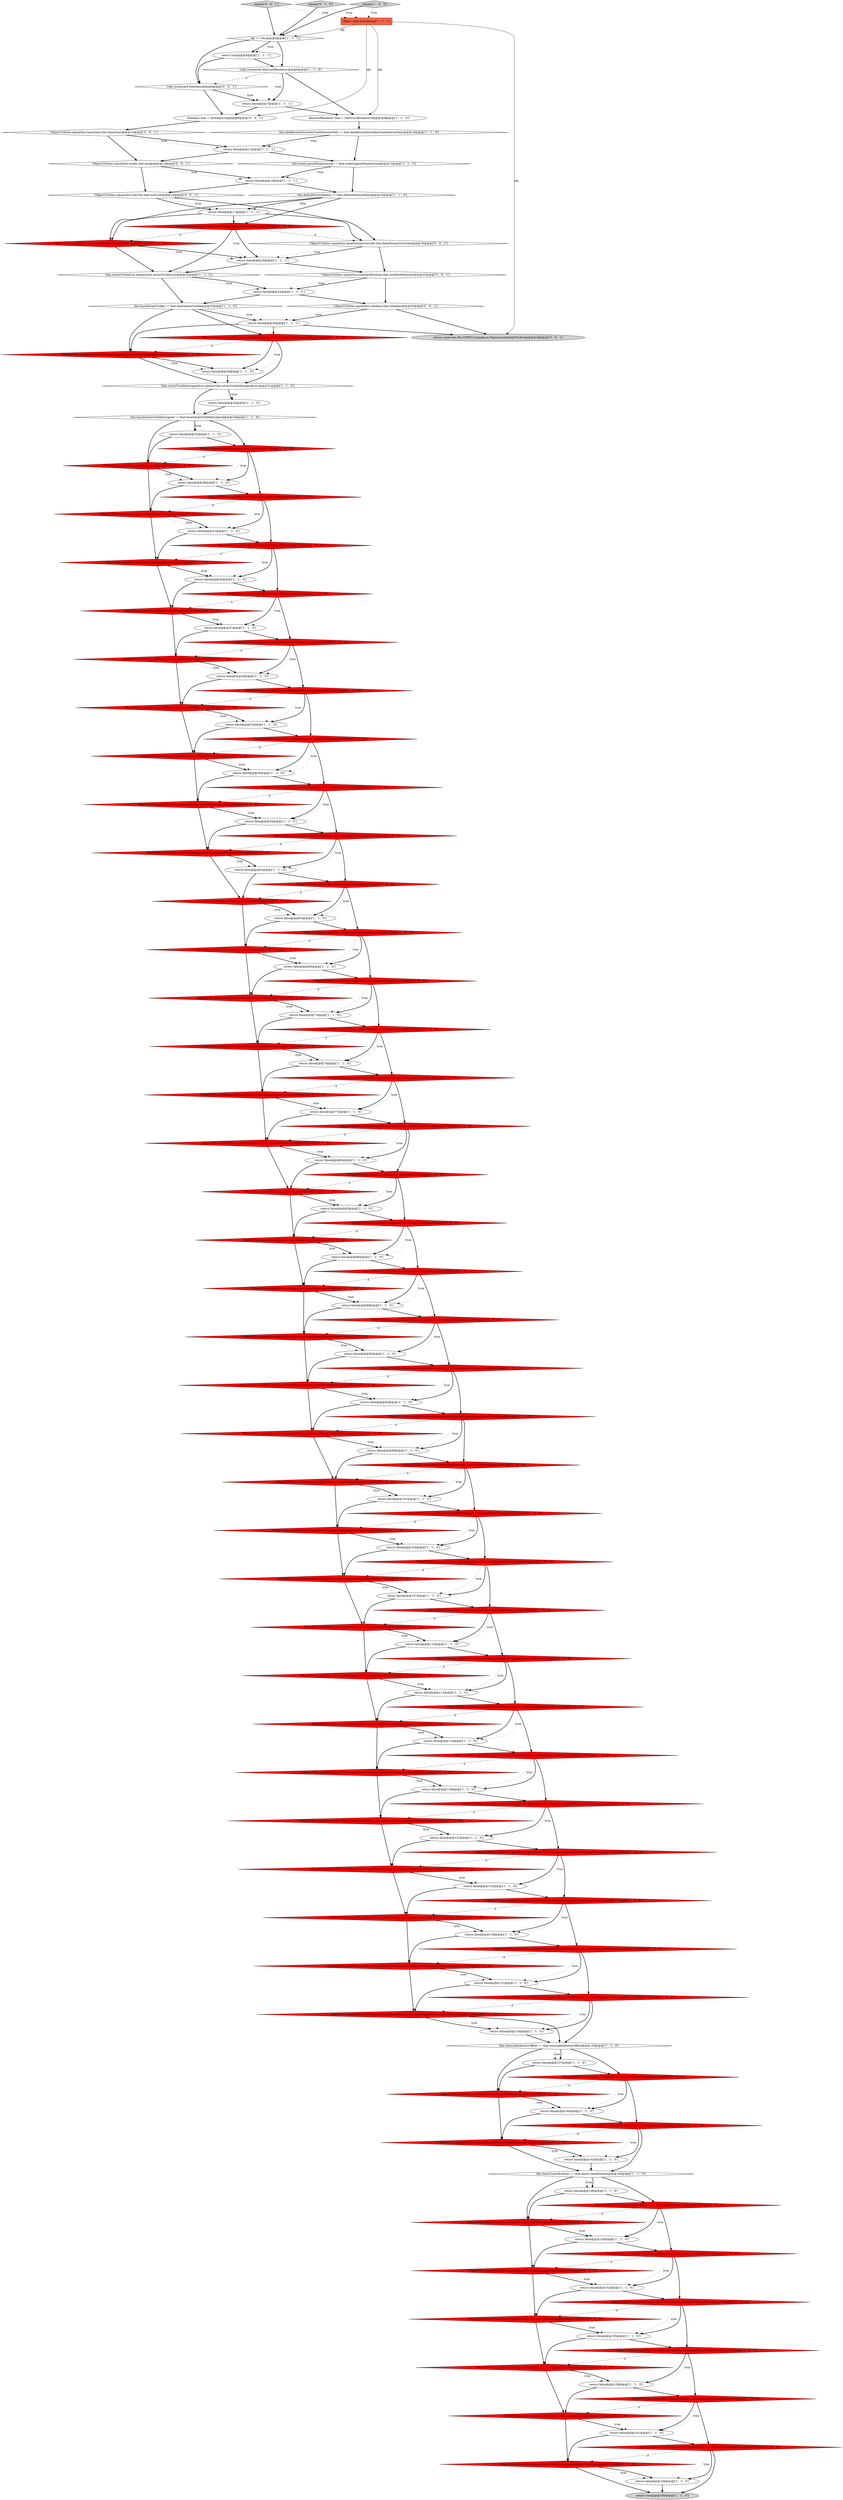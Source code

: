digraph {
102 [style = filled, label = "this.baseSeriesVisibleInLegend != that.baseSeriesVisibleInLegend@@@34@@@['1', '1', '0']", fillcolor = white, shape = diamond image = "AAA0AAABBB1BBB"];
114 [style = filled, label = "!ObjectUtils.equal(this.negativeItemLabelPositionMap,that.negativeItemLabelPositionMap)@@@130@@@['0', '1', '0']", fillcolor = red, shape = diamond image = "AAA1AAABBB2BBB"];
132 [style = filled, label = "!ObjectUtils.equal(this.strokeList,that.strokeList)@@@67@@@['0', '1', '0']", fillcolor = red, shape = diamond image = "AAA1AAABBB2BBB"];
35 [style = filled, label = "return false@@@134@@@['1', '1', '0']", fillcolor = white, shape = ellipse image = "AAA0AAABBB1BBB"];
105 [style = filled, label = "return false@@@20@@@['1', '1', '1']", fillcolor = white, shape = ellipse image = "AAA0AAABBB1BBB"];
61 [style = filled, label = "!ObjectUtilities.equal(this.stroke,that.stroke)@@@64@@@['1', '0', '0']", fillcolor = red, shape = diamond image = "AAA1AAABBB1BBB"];
24 [style = filled, label = "return false@@@38@@@['1', '1', '0']", fillcolor = white, shape = ellipse image = "AAA0AAABBB1BBB"];
141 [style = filled, label = "!PaintUtils.equal(this.baseItemLabelPaint,that.baseItemLabelPaint)@@@115@@@['0', '1', '0']", fillcolor = red, shape = diamond image = "AAA1AAABBB2BBB"];
39 [style = filled, label = "AbstractRenderer that = (AbstractRenderer)obj@@@9@@@['1', '1', '0']", fillcolor = white, shape = ellipse image = "AAA0AAABBB1BBB"];
158 [style = filled, label = "equals['0', '0', '1']", fillcolor = lightgray, shape = diamond image = "AAA0AAABBB3BBB"];
117 [style = filled, label = "!ObjectUtils.equal(this.baseItemLabelFont,that.baseItemLabelFont)@@@106@@@['0', '1', '0']", fillcolor = red, shape = diamond image = "AAA1AAABBB2BBB"];
85 [style = filled, label = "return false@@@68@@@['1', '1', '0']", fillcolor = white, shape = ellipse image = "AAA0AAABBB1BBB"];
60 [style = filled, label = "!ObjectUtilities.equal(this.itemLabelFontMap,that.itemLabelFontMap)@@@103@@@['1', '0', '0']", fillcolor = red, shape = diamond image = "AAA1AAABBB1BBB"];
144 [style = filled, label = "!ObjectUtils.equal(this.outlinePaintList,that.outlinePaintList)@@@58@@@['0', '1', '0']", fillcolor = red, shape = diamond image = "AAA1AAABBB2BBB"];
31 [style = filled, label = "!ObjectUtilities.equal(this.legendTextFontMap,that.legendTextFontMap)@@@154@@@['1', '0', '0']", fillcolor = red, shape = diamond image = "AAA1AAABBB1BBB"];
4 [style = filled, label = "return false@@@158@@@['1', '1', '0']", fillcolor = white, shape = ellipse image = "AAA0AAABBB1BBB"];
57 [style = filled, label = "return false@@@59@@@['1', '1', '0']", fillcolor = white, shape = ellipse image = "AAA0AAABBB1BBB"];
116 [style = filled, label = "!ObjectUtils.equal(this.shapeList,that.shapeList)@@@85@@@['0', '1', '0']", fillcolor = red, shape = diamond image = "AAA1AAABBB2BBB"];
37 [style = filled, label = "!ObjectUtilities.equal(this.negativeItemLabelPositionMap,that.negativeItemLabelPositionMap)@@@130@@@['1', '0', '0']", fillcolor = red, shape = diamond image = "AAA1AAABBB1BBB"];
130 [style = filled, label = "!ShapeUtils.equal(this.baseLegendShape,that.baseLegendShape)@@@151@@@['0', '1', '0']", fillcolor = red, shape = diamond image = "AAA1AAABBB2BBB"];
10 [style = filled, label = "!ObjectUtilities.equal(this.itemLabelsVisible,that.itemLabelsVisible)@@@91@@@['1', '0', '0']", fillcolor = red, shape = diamond image = "AAA1AAABBB1BBB"];
164 [style = filled, label = "!ObjectUtilities.equal(this.tickUnit,that.tickUnit)@@@16@@@['0', '0', '1']", fillcolor = white, shape = diamond image = "AAA0AAABBB3BBB"];
3 [style = filled, label = "Object obj@@@2@@@['1', '1', '1']", fillcolor = tomato, shape = box image = "AAA0AAABBB1BBB"];
83 [style = filled, label = "return false@@@128@@@['1', '1', '0']", fillcolor = white, shape = ellipse image = "AAA0AAABBB1BBB"];
104 [style = filled, label = "this.defaultEntityRadius != that.defaultEntityRadius@@@16@@@['1', '1', '0']", fillcolor = white, shape = diamond image = "AAA0AAABBB1BBB"];
159 [style = filled, label = "!ObjectUtilities.equal(this.timeZone,that.timeZone)@@@10@@@['0', '0', '1']", fillcolor = white, shape = diamond image = "AAA0AAABBB3BBB"];
53 [style = filled, label = "return false@@@155@@@['1', '1', '0']", fillcolor = white, shape = ellipse image = "AAA0AAABBB1BBB"];
165 [style = filled, label = "!ObjectUtilities.equal(this.locale,that.locale)@@@13@@@['0', '0', '1']", fillcolor = white, shape = diamond image = "AAA0AAABBB3BBB"];
49 [style = filled, label = "!ObjectUtilities.equal(this.baseItemLabelFont,that.baseItemLabelFont)@@@106@@@['1', '0', '0']", fillcolor = red, shape = diamond image = "AAA1AAABBB1BBB"];
129 [style = filled, label = "!ObjectUtils.equal(this.positiveItemLabelPosition,that.positiveItemLabelPosition)@@@118@@@['0', '1', '0']", fillcolor = red, shape = diamond image = "AAA1AAABBB2BBB"];
2 [style = filled, label = "return false@@@71@@@['1', '1', '0']", fillcolor = white, shape = ellipse image = "AAA0AAABBB1BBB"];
74 [style = filled, label = "!PaintUtilities.equal(this.outlinePaint,that.outlinePaint)@@@55@@@['1', '0', '0']", fillcolor = red, shape = diamond image = "AAA1AAABBB1BBB"];
0 [style = filled, label = "this.baseCreateEntities != that.baseCreateEntities@@@145@@@['1', '1', '0']", fillcolor = white, shape = diamond image = "AAA0AAABBB1BBB"];
101 [style = filled, label = "return false@@@7@@@['1', '1', '1']", fillcolor = white, shape = ellipse image = "AAA0AAABBB1BBB"];
34 [style = filled, label = "return false@@@53@@@['1', '1', '0']", fillcolor = white, shape = ellipse image = "AAA0AAABBB1BBB"];
48 [style = filled, label = "!ObjectUtilities.equal(this.itemLabelsVisibleList,that.itemLabelsVisibleList)@@@94@@@['1', '0', '0']", fillcolor = red, shape = diamond image = "AAA1AAABBB1BBB"];
135 [style = filled, label = "!ObjectUtils.equal(this.baseStroke,that.baseStroke)@@@70@@@['0', '1', '0']", fillcolor = red, shape = diamond image = "AAA1AAABBB2BBB"];
42 [style = filled, label = "!ObjectUtilities.equal(this.strokeList,that.strokeList)@@@67@@@['1', '0', '0']", fillcolor = red, shape = diamond image = "AAA1AAABBB1BBB"];
71 [style = filled, label = "return false@@@44@@@['1', '1', '0']", fillcolor = white, shape = ellipse image = "AAA0AAABBB1BBB"];
45 [style = filled, label = "return false@@@122@@@['1', '1', '0']", fillcolor = white, shape = ellipse image = "AAA0AAABBB1BBB"];
26 [style = filled, label = "!ObjectUtilities.equal(this.createEntitiesList,that.createEntitiesList)@@@142@@@['1', '0', '0']", fillcolor = red, shape = diamond image = "AAA1AAABBB1BBB"];
143 [style = filled, label = "!ShapeUtils.equal(this.baseShape,that.baseShape)@@@88@@@['0', '1', '0']", fillcolor = red, shape = diamond image = "AAA1AAABBB2BBB"];
145 [style = filled, label = "!PaintUtils.equal(this.outlinePaint,that.outlinePaint)@@@55@@@['0', '1', '0']", fillcolor = red, shape = diamond image = "AAA1AAABBB2BBB"];
17 [style = filled, label = "!ObjectUtilities.equal(this.createEntities,that.createEntities)@@@139@@@['1', '0', '0']", fillcolor = red, shape = diamond image = "AAA1AAABBB1BBB"];
77 [style = filled, label = "return false@@@119@@@['1', '1', '0']", fillcolor = white, shape = ellipse image = "AAA0AAABBB1BBB"];
161 [style = filled, label = "!ObjectUtilities.equal(this.dateFormatOverride,that.dateFormatOverride)@@@19@@@['0', '0', '1']", fillcolor = white, shape = diamond image = "AAA0AAABBB3BBB"];
29 [style = filled, label = "!ObjectUtilities.equal(this.basePositiveItemLabelPosition,that.basePositiveItemLabelPosition)@@@124@@@['1', '0', '0']", fillcolor = red, shape = diamond image = "AAA1AAABBB1BBB"];
52 [style = filled, label = "return false@@@35@@@['1', '1', '0']", fillcolor = white, shape = ellipse image = "AAA0AAABBB1BBB"];
97 [style = filled, label = "!ShapeUtilities.equal(this.baseShape,that.baseShape)@@@88@@@['1', '0', '0']", fillcolor = red, shape = diamond image = "AAA1AAABBB1BBB"];
67 [style = filled, label = "return false@@@50@@@['1', '1', '0']", fillcolor = white, shape = ellipse image = "AAA0AAABBB1BBB"];
93 [style = filled, label = "this.baseSeriesVisible != that.baseSeriesVisible@@@25@@@['1', '1', '0']", fillcolor = white, shape = diamond image = "AAA0AAABBB1BBB"];
160 [style = filled, label = "DateAxis that = (DateAxis)obj@@@9@@@['0', '0', '1']", fillcolor = white, shape = ellipse image = "AAA0AAABBB3BBB"];
100 [style = filled, label = "return false@@@29@@@['1', '1', '0']", fillcolor = white, shape = ellipse image = "AAA0AAABBB1BBB"];
41 [style = filled, label = "return false@@@113@@@['1', '1', '0']", fillcolor = white, shape = ellipse image = "AAA0AAABBB1BBB"];
69 [style = filled, label = "return false@@@161@@@['1', '1', '0']", fillcolor = white, shape = ellipse image = "AAA0AAABBB1BBB"];
12 [style = filled, label = "!ObjectUtilities.equal(this.itemLabelPaintList,that.itemLabelPaintList)@@@112@@@['1', '0', '0']", fillcolor = red, shape = diamond image = "AAA1AAABBB1BBB"];
154 [style = filled, label = "!PaintUtils.equal(this.paint,that.paint)@@@37@@@['0', '1', '0']", fillcolor = red, shape = diamond image = "AAA1AAABBB2BBB"];
122 [style = filled, label = "!ObjectUtils.equal(this.baseOutlineStroke,that.baseOutlineStroke)@@@79@@@['0', '1', '0']", fillcolor = red, shape = diamond image = "AAA1AAABBB2BBB"];
109 [style = filled, label = "return false@@@17@@@['1', '1', '1']", fillcolor = white, shape = ellipse image = "AAA0AAABBB1BBB"];
106 [style = filled, label = "return false@@@143@@@['1', '1', '0']", fillcolor = white, shape = ellipse image = "AAA0AAABBB1BBB"];
19 [style = filled, label = "!ShapeUtilities.equal(this.shape,that.shape)@@@82@@@['1', '0', '0']", fillcolor = red, shape = diamond image = "AAA1AAABBB1BBB"];
120 [style = filled, label = "equals['0', '1', '0']", fillcolor = lightgray, shape = diamond image = "AAA0AAABBB2BBB"];
79 [style = filled, label = "return false@@@74@@@['1', '1', '0']", fillcolor = white, shape = ellipse image = "AAA0AAABBB1BBB"];
157 [style = filled, label = "!ObjectUtilities.equal(this.timeline,that.timeline)@@@25@@@['0', '0', '1']", fillcolor = white, shape = diamond image = "AAA0AAABBB3BBB"];
155 [style = filled, label = "!ObjectUtils.equal(this.seriesVisibleInLegend,that.seriesVisibleInLegend)@@@28@@@['0', '1', '0']", fillcolor = red, shape = diamond image = "AAA1AAABBB2BBB"];
91 [style = filled, label = "!PaintUtilities.equal(this.baseLegendTextPaint,that.baseLegendTextPaint)@@@163@@@['1', '0', '0']", fillcolor = red, shape = diamond image = "AAA1AAABBB1BBB"];
21 [style = filled, label = "this.dataBoundsIncludesVisibleSeriesOnly != that.dataBoundsIncludesVisibleSeriesOnly@@@10@@@['1', '1', '0']", fillcolor = white, shape = diamond image = "AAA0AAABBB1BBB"];
148 [style = filled, label = "!ObjectUtils.equal(this.legendTextFontMap,that.legendTextFontMap)@@@154@@@['0', '1', '0']", fillcolor = red, shape = diamond image = "AAA1AAABBB2BBB"];
112 [style = filled, label = "!ObjectUtils.equal(this.itemLabelPaintList,that.itemLabelPaintList)@@@112@@@['0', '1', '0']", fillcolor = red, shape = diamond image = "AAA1AAABBB2BBB"];
123 [style = filled, label = "!ShapeUtils.equal(this.shape,that.shape)@@@82@@@['0', '1', '0']", fillcolor = red, shape = diamond image = "AAA1AAABBB2BBB"];
76 [style = filled, label = "return false@@@110@@@['1', '1', '0']", fillcolor = white, shape = ellipse image = "AAA0AAABBB1BBB"];
56 [style = filled, label = "!ObjectUtilities.equal(this.paintList,that.paintList)@@@40@@@['1', '0', '0']", fillcolor = red, shape = diamond image = "AAA1AAABBB1BBB"];
30 [style = filled, label = "!PaintUtilities.equal(this.paint,that.paint)@@@37@@@['1', '0', '0']", fillcolor = red, shape = diamond image = "AAA1AAABBB1BBB"];
78 [style = filled, label = "!ObjectUtilities.equal(this.outlineStrokeList,that.outlineStrokeList)@@@76@@@['1', '0', '0']", fillcolor = red, shape = diamond image = "AAA1AAABBB1BBB"];
51 [style = filled, label = "return false@@@14@@@['1', '1', '1']", fillcolor = white, shape = ellipse image = "AAA0AAABBB1BBB"];
98 [style = filled, label = "!PaintUtilities.equal(this.baseItemLabelPaint,that.baseItemLabelPaint)@@@115@@@['1', '0', '0']", fillcolor = red, shape = diamond image = "AAA1AAABBB1BBB"];
62 [style = filled, label = "!ObjectUtilities.equal(this.shapeList,that.shapeList)@@@85@@@['1', '0', '0']", fillcolor = red, shape = diamond image = "AAA1AAABBB1BBB"];
118 [style = filled, label = "!ObjectUtils.equal(this.itemLabelFont,that.itemLabelFont)@@@100@@@['0', '1', '0']", fillcolor = red, shape = diamond image = "AAA1AAABBB2BBB"];
54 [style = filled, label = "return false@@@104@@@['1', '1', '0']", fillcolor = white, shape = ellipse image = "AAA0AAABBB1BBB"];
134 [style = filled, label = "!ObjectUtils.equal(this.baseNegativeItemLabelPosition,that.baseNegativeItemLabelPosition)@@@133@@@['0', '1', '0']", fillcolor = red, shape = diamond image = "AAA1AAABBB2BBB"];
126 [style = filled, label = "!PaintUtils.equal(this.baseFillPaint,that.baseFillPaint)@@@52@@@['0', '1', '0']", fillcolor = red, shape = diamond image = "AAA1AAABBB2BBB"];
7 [style = filled, label = "!ObjectUtilities.equal(this.legendTextPaint,that.legendTextPaint)@@@160@@@['1', '0', '0']", fillcolor = red, shape = diamond image = "AAA1AAABBB1BBB"];
13 [style = filled, label = "return false@@@146@@@['1', '1', '0']", fillcolor = white, shape = ellipse image = "AAA0AAABBB1BBB"];
95 [style = filled, label = "!PaintUtilities.equal(this.baseOutlinePaint,that.baseOutlinePaint)@@@61@@@['1', '0', '0']", fillcolor = red, shape = diamond image = "AAA1AAABBB1BBB"];
16 [style = filled, label = "return false@@@152@@@['1', '1', '0']", fillcolor = white, shape = ellipse image = "AAA0AAABBB1BBB"];
1 [style = filled, label = "return false@@@80@@@['1', '1', '0']", fillcolor = white, shape = ellipse image = "AAA0AAABBB1BBB"];
14 [style = filled, label = "return false@@@89@@@['1', '1', '0']", fillcolor = white, shape = ellipse image = "AAA0AAABBB1BBB"];
65 [style = filled, label = "!ObjectUtilities.equal(this.outlinePaintList,that.outlinePaintList)@@@58@@@['1', '0', '0']", fillcolor = red, shape = diamond image = "AAA1AAABBB1BBB"];
40 [style = filled, label = "return false@@@77@@@['1', '1', '0']", fillcolor = white, shape = ellipse image = "AAA0AAABBB1BBB"];
113 [style = filled, label = "!ObjectUtils.equal(this.itemLabelFontMap,that.itemLabelFontMap)@@@103@@@['0', '1', '0']", fillcolor = red, shape = diamond image = "AAA1AAABBB2BBB"];
55 [style = filled, label = "!ObjectUtilities.equal(this.seriesVisibleInLegend,that.seriesVisibleInLegend)@@@28@@@['1', '0', '0']", fillcolor = red, shape = diamond image = "AAA1AAABBB1BBB"];
46 [style = filled, label = "return false@@@98@@@['1', '1', '0']", fillcolor = white, shape = ellipse image = "AAA0AAABBB1BBB"];
119 [style = filled, label = "!PaintUtils.equal(this.basePaint,that.basePaint)@@@43@@@['0', '1', '0']", fillcolor = red, shape = diamond image = "AAA1AAABBB2BBB"];
103 [style = filled, label = "this.itemLabelAnchorOffset != that.itemLabelAnchorOffset@@@136@@@['1', '1', '0']", fillcolor = white, shape = diamond image = "AAA0AAABBB1BBB"];
82 [style = filled, label = "!PaintUtilities.equal(this.fillPaint,that.fillPaint)@@@46@@@['1', '0', '0']", fillcolor = red, shape = diamond image = "AAA1AAABBB1BBB"];
18 [style = filled, label = "return false@@@11@@@['1', '1', '1']", fillcolor = white, shape = ellipse image = "AAA0AAABBB1BBB"];
70 [style = filled, label = "return false@@@164@@@['1', '1', '0']", fillcolor = white, shape = ellipse image = "AAA0AAABBB1BBB"];
125 [style = filled, label = "!PaintUtils.equal(this.baseLegendTextPaint,that.baseLegendTextPaint)@@@163@@@['0', '1', '0']", fillcolor = red, shape = diamond image = "AAA1AAABBB2BBB"];
139 [style = filled, label = "!PaintUtils.equal(this.itemLabelPaint,that.itemLabelPaint)@@@109@@@['0', '1', '0']", fillcolor = red, shape = diamond image = "AAA1AAABBB2BBB"];
5 [style = filled, label = "return false@@@41@@@['1', '1', '0']", fillcolor = white, shape = ellipse image = "AAA0AAABBB1BBB"];
20 [style = filled, label = "return false@@@83@@@['1', '1', '0']", fillcolor = white, shape = ellipse image = "AAA0AAABBB1BBB"];
50 [style = filled, label = "obj == this@@@3@@@['1', '1', '1']", fillcolor = white, shape = diamond image = "AAA0AAABBB1BBB"];
146 [style = filled, label = "!ObjectUtils.equal(this.itemLabelsVisibleList,that.itemLabelsVisibleList)@@@94@@@['0', '1', '0']", fillcolor = red, shape = diamond image = "AAA1AAABBB2BBB"];
152 [style = filled, label = "!ObjectUtils.equal(this.baseLegendTextFont,that.baseLegendTextFont)@@@157@@@['0', '1', '0']", fillcolor = red, shape = diamond image = "AAA1AAABBB2BBB"];
27 [style = filled, label = "!(obj instanceof AbstractRenderer)@@@6@@@['1', '1', '0']", fillcolor = white, shape = diamond image = "AAA0AAABBB1BBB"];
81 [style = filled, label = "return true@@@166@@@['1', '1', '0']", fillcolor = lightgray, shape = ellipse image = "AAA0AAABBB1BBB"];
58 [style = filled, label = "return false@@@92@@@['1', '1', '0']", fillcolor = white, shape = ellipse image = "AAA0AAABBB1BBB"];
63 [style = filled, label = "return false@@@140@@@['1', '1', '0']", fillcolor = white, shape = ellipse image = "AAA0AAABBB1BBB"];
156 [style = filled, label = "return super.edu.fdu.CPPDG.tinypdg.pe.ExpressionInfo@252c8cobj@@@28@@@['0', '0', '1']", fillcolor = lightgray, shape = ellipse image = "AAA0AAABBB3BBB"];
138 [style = filled, label = "!ObjectUtils.equal(this.outlineStrokeList,that.outlineStrokeList)@@@76@@@['0', '1', '0']", fillcolor = red, shape = diamond image = "AAA1AAABBB2BBB"];
28 [style = filled, label = "return false@@@95@@@['1', '1', '0']", fillcolor = white, shape = ellipse image = "AAA0AAABBB1BBB"];
136 [style = filled, label = "!ObjectUtils.equal(this.legendTextPaint,that.legendTextPaint)@@@160@@@['0', '1', '0']", fillcolor = red, shape = diamond image = "AAA1AAABBB2BBB"];
33 [style = filled, label = "!ObjectUtilities.equal(this.baseLegendTextFont,that.baseLegendTextFont)@@@157@@@['1', '0', '0']", fillcolor = red, shape = diamond image = "AAA1AAABBB1BBB"];
9 [style = filled, label = "return false@@@26@@@['1', '1', '1']", fillcolor = white, shape = ellipse image = "AAA0AAABBB1BBB"];
92 [style = filled, label = "!this.seriesVisibleList.equals(that.seriesVisibleList)@@@22@@@['1', '1', '0']", fillcolor = white, shape = diamond image = "AAA0AAABBB1BBB"];
131 [style = filled, label = "!ObjectUtils.equal(this.paintList,that.paintList)@@@40@@@['0', '1', '0']", fillcolor = red, shape = diamond image = "AAA1AAABBB2BBB"];
11 [style = filled, label = "!PaintUtilities.equal(this.basePaint,that.basePaint)@@@43@@@['1', '0', '0']", fillcolor = red, shape = diamond image = "AAA1AAABBB1BBB"];
68 [style = filled, label = "!ObjectUtilities.equal(this.baseItemLabelsVisible,that.baseItemLabelsVisible)@@@97@@@['1', '0', '0']", fillcolor = red, shape = diamond image = "AAA1AAABBB1BBB"];
94 [style = filled, label = "!ObjectUtilities.equal(this.negativeItemLabelPosition,that.negativeItemLabelPosition)@@@127@@@['1', '0', '0']", fillcolor = red, shape = diamond image = "AAA1AAABBB1BBB"];
8 [style = filled, label = "return false@@@101@@@['1', '1', '0']", fillcolor = white, shape = ellipse image = "AAA0AAABBB1BBB"];
44 [style = filled, label = "return true@@@4@@@['1', '1', '1']", fillcolor = white, shape = ellipse image = "AAA0AAABBB1BBB"];
59 [style = filled, label = "return false@@@62@@@['1', '1', '0']", fillcolor = white, shape = ellipse image = "AAA0AAABBB1BBB"];
147 [style = filled, label = "!ObjectUtils.equal(this.seriesVisible,that.seriesVisible)@@@19@@@['0', '1', '0']", fillcolor = red, shape = diamond image = "AAA1AAABBB2BBB"];
23 [style = filled, label = "!ShapeUtilities.equal(this.baseLegendShape,that.baseLegendShape)@@@151@@@['1', '0', '0']", fillcolor = red, shape = diamond image = "AAA1AAABBB1BBB"];
43 [style = filled, label = "!ObjectUtilities.equal(this.outlineStroke,that.outlineStroke)@@@73@@@['1', '0', '0']", fillcolor = red, shape = diamond image = "AAA1AAABBB1BBB"];
72 [style = filled, label = "return false@@@125@@@['1', '1', '0']", fillcolor = white, shape = ellipse image = "AAA0AAABBB1BBB"];
47 [style = filled, label = "!ObjectUtilities.equal(this.baseStroke,that.baseStroke)@@@70@@@['1', '0', '0']", fillcolor = red, shape = diamond image = "AAA1AAABBB1BBB"];
73 [style = filled, label = "!PaintUtilities.equal(this.itemLabelPaint,that.itemLabelPaint)@@@109@@@['1', '0', '0']", fillcolor = red, shape = diamond image = "AAA1AAABBB1BBB"];
32 [style = filled, label = "!ObjectUtilities.equal(this.legendShapeList,that.legendShapeList)@@@148@@@['1', '0', '0']", fillcolor = red, shape = diamond image = "AAA1AAABBB1BBB"];
75 [style = filled, label = "!ObjectUtilities.equal(this.fillPaintList,that.fillPaintList)@@@49@@@['1', '0', '0']", fillcolor = red, shape = diamond image = "AAA1AAABBB1BBB"];
133 [style = filled, label = "!ObjectUtils.equal(this.stroke,that.stroke)@@@64@@@['0', '1', '0']", fillcolor = red, shape = diamond image = "AAA1AAABBB2BBB"];
64 [style = filled, label = "!this.seriesVisibleInLegendList.equals(that.seriesVisibleInLegendList)@@@31@@@['1', '1', '0']", fillcolor = white, shape = diamond image = "AAA0AAABBB1BBB"];
99 [style = filled, label = "!ObjectUtilities.equal(this.positiveItemLabelPosition,that.positiveItemLabelPosition)@@@118@@@['1', '0', '0']", fillcolor = red, shape = diamond image = "AAA1AAABBB1BBB"];
96 [style = filled, label = "return false@@@131@@@['1', '1', '0']", fillcolor = white, shape = ellipse image = "AAA0AAABBB1BBB"];
88 [style = filled, label = "return false@@@56@@@['1', '1', '0']", fillcolor = white, shape = ellipse image = "AAA0AAABBB1BBB"];
151 [style = filled, label = "!ObjectUtils.equal(this.createEntitiesList,that.createEntitiesList)@@@142@@@['0', '1', '0']", fillcolor = red, shape = diamond image = "AAA1AAABBB2BBB"];
140 [style = filled, label = "!PaintUtils.equal(this.fillPaint,that.fillPaint)@@@46@@@['0', '1', '0']", fillcolor = red, shape = diamond image = "AAA1AAABBB2BBB"];
86 [style = filled, label = "return false@@@137@@@['1', '1', '0']", fillcolor = white, shape = ellipse image = "AAA0AAABBB1BBB"];
84 [style = filled, label = "!ObjectUtilities.equal(this.positiveItemLabelPositionMap,that.positiveItemLabelPositionMap)@@@121@@@['1', '0', '0']", fillcolor = red, shape = diamond image = "AAA1AAABBB1BBB"];
36 [style = filled, label = "equals['1', '0', '0']", fillcolor = lightgray, shape = diamond image = "AAA0AAABBB1BBB"];
110 [style = filled, label = "this.treatLegendShapeAsLine != that.treatLegendShapeAsLine@@@13@@@['1', '1', '0']", fillcolor = white, shape = diamond image = "AAA0AAABBB1BBB"];
107 [style = filled, label = "!ObjectUtilities.equal(this.itemLabelFont,that.itemLabelFont)@@@100@@@['1', '0', '0']", fillcolor = red, shape = diamond image = "AAA1AAABBB1BBB"];
22 [style = filled, label = "return false@@@107@@@['1', '1', '0']", fillcolor = white, shape = ellipse image = "AAA0AAABBB1BBB"];
115 [style = filled, label = "!ObjectUtils.equal(this.negativeItemLabelPosition,that.negativeItemLabelPosition)@@@127@@@['0', '1', '0']", fillcolor = red, shape = diamond image = "AAA1AAABBB2BBB"];
162 [style = filled, label = "!(obj instanceof DateAxis)@@@6@@@['0', '0', '1']", fillcolor = white, shape = diamond image = "AAA0AAABBB3BBB"];
142 [style = filled, label = "!ObjectUtils.equal(this.outlineStroke,that.outlineStroke)@@@73@@@['0', '1', '0']", fillcolor = red, shape = diamond image = "AAA1AAABBB2BBB"];
89 [style = filled, label = "return false@@@116@@@['1', '1', '0']", fillcolor = white, shape = ellipse image = "AAA0AAABBB1BBB"];
128 [style = filled, label = "!ObjectUtils.equal(this.legendShapeList,that.legendShapeList)@@@148@@@['0', '1', '0']", fillcolor = red, shape = diamond image = "AAA1AAABBB2BBB"];
150 [style = filled, label = "!ObjectUtils.equal(this.fillPaintList,that.fillPaintList)@@@49@@@['0', '1', '0']", fillcolor = red, shape = diamond image = "AAA1AAABBB2BBB"];
137 [style = filled, label = "!ObjectUtils.equal(this.basePositiveItemLabelPosition,that.basePositiveItemLabelPosition)@@@124@@@['0', '1', '0']", fillcolor = red, shape = diamond image = "AAA1AAABBB2BBB"];
111 [style = filled, label = "return false@@@65@@@['1', '1', '0']", fillcolor = white, shape = ellipse image = "AAA0AAABBB1BBB"];
127 [style = filled, label = "!PaintUtils.equal(this.baseOutlinePaint,that.baseOutlinePaint)@@@61@@@['0', '1', '0']", fillcolor = red, shape = diamond image = "AAA1AAABBB2BBB"];
90 [style = filled, label = "!ObjectUtilities.equal(this.baseOutlineStroke,that.baseOutlineStroke)@@@79@@@['1', '0', '0']", fillcolor = red, shape = diamond image = "AAA1AAABBB1BBB"];
66 [style = filled, label = "return false@@@23@@@['1', '1', '1']", fillcolor = white, shape = ellipse image = "AAA0AAABBB1BBB"];
149 [style = filled, label = "!ObjectUtils.equal(this.baseItemLabelsVisible,that.baseItemLabelsVisible)@@@97@@@['0', '1', '0']", fillcolor = red, shape = diamond image = "AAA1AAABBB2BBB"];
108 [style = filled, label = "!ObjectUtilities.equal(this.seriesVisible,that.seriesVisible)@@@19@@@['1', '0', '0']", fillcolor = red, shape = diamond image = "AAA1AAABBB1BBB"];
15 [style = filled, label = "return false@@@149@@@['1', '1', '0']", fillcolor = white, shape = ellipse image = "AAA0AAABBB1BBB"];
121 [style = filled, label = "!ObjectUtils.equal(this.createEntities,that.createEntities)@@@139@@@['0', '1', '0']", fillcolor = red, shape = diamond image = "AAA1AAABBB2BBB"];
80 [style = filled, label = "return false@@@86@@@['1', '1', '0']", fillcolor = white, shape = ellipse image = "AAA0AAABBB1BBB"];
87 [style = filled, label = "return false@@@32@@@['1', '1', '0']", fillcolor = white, shape = ellipse image = "AAA0AAABBB1BBB"];
38 [style = filled, label = "!ObjectUtilities.equal(this.baseNegativeItemLabelPosition,that.baseNegativeItemLabelPosition)@@@133@@@['1', '0', '0']", fillcolor = red, shape = diamond image = "AAA1AAABBB1BBB"];
163 [style = filled, label = "!ObjectUtilities.equal(this.tickMarkPosition,that.tickMarkPosition)@@@22@@@['0', '0', '1']", fillcolor = white, shape = diamond image = "AAA0AAABBB3BBB"];
25 [style = filled, label = "return false@@@47@@@['1', '1', '0']", fillcolor = white, shape = ellipse image = "AAA0AAABBB1BBB"];
124 [style = filled, label = "!ObjectUtils.equal(this.itemLabelsVisible,that.itemLabelsVisible)@@@91@@@['0', '1', '0']", fillcolor = red, shape = diamond image = "AAA1AAABBB2BBB"];
153 [style = filled, label = "!ObjectUtils.equal(this.positiveItemLabelPositionMap,that.positiveItemLabelPositionMap)@@@121@@@['0', '1', '0']", fillcolor = red, shape = diamond image = "AAA1AAABBB2BBB"];
6 [style = filled, label = "!PaintUtilities.equal(this.baseFillPaint,that.baseFillPaint)@@@52@@@['1', '0', '0']", fillcolor = red, shape = diamond image = "AAA1AAABBB1BBB"];
129->77 [style = dotted, label="true"];
125->70 [style = dotted, label="true"];
154->24 [style = bold, label=""];
0->13 [style = bold, label=""];
145->88 [style = bold, label=""];
82->25 [style = bold, label=""];
65->57 [style = bold, label=""];
67->126 [style = bold, label=""];
73->12 [style = bold, label=""];
101->39 [style = bold, label=""];
109->147 [style = bold, label=""];
114->96 [style = dotted, label="true"];
84->29 [style = bold, label=""];
38->134 [style = dashed, label="0"];
43->78 [style = bold, label=""];
163->66 [style = bold, label=""];
16->148 [style = bold, label=""];
99->84 [style = bold, label=""];
144->57 [style = bold, label=""];
116->143 [style = bold, label=""];
8->113 [style = bold, label=""];
9->155 [style = bold, label=""];
97->143 [style = dashed, label="0"];
25->75 [style = bold, label=""];
143->124 [style = bold, label=""];
91->81 [style = bold, label=""];
107->60 [style = bold, label=""];
56->5 [style = dotted, label="true"];
114->96 [style = bold, label=""];
22->73 [style = bold, label=""];
10->48 [style = bold, label=""];
98->99 [style = bold, label=""];
143->14 [style = bold, label=""];
93->55 [style = bold, label=""];
126->145 [style = bold, label=""];
153->45 [style = dotted, label="true"];
42->132 [style = dashed, label="0"];
26->0 [style = bold, label=""];
133->132 [style = bold, label=""];
139->76 [style = dotted, label="true"];
83->37 [style = bold, label=""];
137->72 [style = bold, label=""];
128->130 [style = bold, label=""];
141->89 [style = dotted, label="true"];
49->117 [style = dashed, label="0"];
148->53 [style = bold, label=""];
96->38 [style = bold, label=""];
42->85 [style = dotted, label="true"];
157->9 [style = bold, label=""];
148->152 [style = bold, label=""];
97->10 [style = bold, label=""];
3->160 [style = solid, label="obj"];
131->5 [style = dotted, label="true"];
23->16 [style = dotted, label="true"];
122->123 [style = bold, label=""];
87->102 [style = bold, label=""];
31->148 [style = dashed, label="0"];
50->27 [style = bold, label=""];
13->128 [style = bold, label=""];
33->4 [style = bold, label=""];
139->76 [style = bold, label=""];
20->116 [style = bold, label=""];
56->5 [style = bold, label=""];
99->77 [style = dotted, label="true"];
38->103 [style = bold, label=""];
149->46 [style = bold, label=""];
51->164 [style = bold, label=""];
60->54 [style = dotted, label="true"];
90->19 [style = bold, label=""];
4->7 [style = bold, label=""];
3->156 [style = solid, label="obj"];
93->9 [style = dotted, label="true"];
39->21 [style = bold, label=""];
130->16 [style = bold, label=""];
127->59 [style = dotted, label="true"];
102->154 [style = bold, label=""];
89->99 [style = bold, label=""];
143->14 [style = dotted, label="true"];
4->136 [style = bold, label=""];
48->146 [style = dashed, label="0"];
128->15 [style = bold, label=""];
0->32 [style = bold, label=""];
114->134 [style = bold, label=""];
150->67 [style = dotted, label="true"];
124->58 [style = dotted, label="true"];
40->90 [style = bold, label=""];
75->67 [style = bold, label=""];
159->18 [style = bold, label=""];
74->145 [style = dashed, label="0"];
34->145 [style = bold, label=""];
0->13 [style = dotted, label="true"];
110->51 [style = dotted, label="true"];
46->118 [style = bold, label=""];
122->1 [style = bold, label=""];
160->159 [style = bold, label=""];
2->142 [style = bold, label=""];
152->136 [style = bold, label=""];
112->141 [style = bold, label=""];
94->83 [style = bold, label=""];
132->135 [style = bold, label=""];
158->50 [style = bold, label=""];
6->126 [style = dashed, label="0"];
94->83 [style = dotted, label="true"];
99->77 [style = bold, label=""];
96->134 [style = bold, label=""];
71->82 [style = bold, label=""];
51->104 [style = bold, label=""];
17->121 [style = dashed, label="0"];
32->15 [style = bold, label=""];
30->56 [style = bold, label=""];
6->34 [style = dotted, label="true"];
123->116 [style = bold, label=""];
80->143 [style = bold, label=""];
22->139 [style = bold, label=""];
10->58 [style = bold, label=""];
147->92 [style = bold, label=""];
64->87 [style = dotted, label="true"];
116->80 [style = dotted, label="true"];
144->57 [style = dotted, label="true"];
119->140 [style = bold, label=""];
89->129 [style = bold, label=""];
74->65 [style = bold, label=""];
163->66 [style = dotted, label="true"];
106->0 [style = bold, label=""];
21->18 [style = dotted, label="true"];
116->80 [style = bold, label=""];
44->162 [style = bold, label=""];
145->144 [style = bold, label=""];
85->135 [style = bold, label=""];
117->139 [style = bold, label=""];
75->67 [style = dotted, label="true"];
130->16 [style = dotted, label="true"];
138->40 [style = bold, label=""];
107->118 [style = dashed, label="0"];
77->153 [style = bold, label=""];
88->65 [style = bold, label=""];
29->72 [style = bold, label=""];
149->46 [style = dotted, label="true"];
21->18 [style = bold, label=""];
10->124 [style = dashed, label="0"];
49->22 [style = bold, label=""];
97->14 [style = dotted, label="true"];
103->86 [style = bold, label=""];
136->69 [style = bold, label=""];
23->130 [style = dashed, label="0"];
11->71 [style = dotted, label="true"];
109->108 [style = bold, label=""];
148->53 [style = dotted, label="true"];
104->108 [style = bold, label=""];
82->75 [style = bold, label=""];
135->2 [style = dotted, label="true"];
31->53 [style = dotted, label="true"];
104->109 [style = dotted, label="true"];
55->64 [style = bold, label=""];
123->20 [style = bold, label=""];
33->152 [style = dashed, label="0"];
33->4 [style = dotted, label="true"];
54->49 [style = bold, label=""];
61->133 [style = dashed, label="0"];
161->105 [style = bold, label=""];
118->113 [style = bold, label=""];
66->157 [style = bold, label=""];
117->22 [style = dotted, label="true"];
14->10 [style = bold, label=""];
48->28 [style = dotted, label="true"];
68->149 [style = dashed, label="0"];
47->43 [style = bold, label=""];
78->40 [style = bold, label=""];
104->147 [style = bold, label=""];
34->74 [style = bold, label=""];
26->106 [style = bold, label=""];
131->5 [style = bold, label=""];
45->29 [style = bold, label=""];
142->79 [style = dotted, label="true"];
49->73 [style = bold, label=""];
92->66 [style = dotted, label="true"];
117->22 [style = bold, label=""];
125->81 [style = bold, label=""];
164->161 [style = bold, label=""];
121->63 [style = dotted, label="true"];
57->127 [style = bold, label=""];
31->33 [style = bold, label=""];
91->70 [style = bold, label=""];
142->79 [style = bold, label=""];
5->11 [style = bold, label=""];
48->28 [style = bold, label=""];
62->116 [style = dashed, label="0"];
98->89 [style = dotted, label="true"];
90->1 [style = dotted, label="true"];
91->70 [style = dotted, label="true"];
133->111 [style = dotted, label="true"];
47->135 [style = dashed, label="0"];
30->24 [style = bold, label=""];
42->85 [style = bold, label=""];
123->20 [style = dotted, label="true"];
6->34 [style = bold, label=""];
63->26 [style = bold, label=""];
12->41 [style = dotted, label="true"];
85->47 [style = bold, label=""];
60->49 [style = bold, label=""];
27->39 [style = bold, label=""];
35->103 [style = bold, label=""];
47->2 [style = dotted, label="true"];
48->68 [style = bold, label=""];
115->83 [style = dotted, label="true"];
92->66 [style = bold, label=""];
146->28 [style = bold, label=""];
98->141 [style = dashed, label="0"];
49->22 [style = dotted, label="true"];
134->103 [style = bold, label=""];
58->146 [style = bold, label=""];
37->96 [style = dotted, label="true"];
153->45 [style = bold, label=""];
78->90 [style = bold, label=""];
94->115 [style = dashed, label="0"];
82->25 [style = dotted, label="true"];
3->39 [style = solid, label="obj"];
23->16 [style = bold, label=""];
17->26 [style = bold, label=""];
90->1 [style = bold, label=""];
30->24 [style = dotted, label="true"];
19->20 [style = dotted, label="true"];
105->92 [style = bold, label=""];
132->85 [style = bold, label=""];
8->60 [style = bold, label=""];
28->68 [style = bold, label=""];
153->137 [style = bold, label=""];
27->101 [style = dotted, label="true"];
140->150 [style = bold, label=""];
9->55 [style = bold, label=""];
57->95 [style = bold, label=""];
61->111 [style = bold, label=""];
60->113 [style = dashed, label="0"];
27->162 [style = dashed, label="0"];
68->46 [style = dotted, label="true"];
157->9 [style = dotted, label="true"];
77->84 [style = bold, label=""];
152->4 [style = dotted, label="true"];
126->34 [style = dotted, label="true"];
24->131 [style = bold, label=""];
52->30 [style = bold, label=""];
55->100 [style = dotted, label="true"];
158->3 [style = dotted, label="true"];
32->23 [style = bold, label=""];
75->6 [style = bold, label=""];
63->151 [style = bold, label=""];
50->44 [style = bold, label=""];
61->111 [style = dotted, label="true"];
136->69 [style = dotted, label="true"];
151->106 [style = dotted, label="true"];
118->8 [style = dotted, label="true"];
146->149 [style = bold, label=""];
124->58 [style = bold, label=""];
7->69 [style = bold, label=""];
145->88 [style = dotted, label="true"];
62->80 [style = dotted, label="true"];
37->114 [style = dashed, label="0"];
149->118 [style = bold, label=""];
37->38 [style = bold, label=""];
146->28 [style = dotted, label="true"];
65->144 [style = dashed, label="0"];
11->71 [style = bold, label=""];
20->62 [style = bold, label=""];
73->76 [style = bold, label=""];
115->114 [style = bold, label=""];
32->15 [style = dotted, label="true"];
33->7 [style = bold, label=""];
118->8 [style = bold, label=""];
133->111 [style = bold, label=""];
90->122 [style = dashed, label="0"];
120->50 [style = bold, label=""];
137->72 [style = dotted, label="true"];
108->105 [style = dotted, label="true"];
50->44 [style = dotted, label="true"];
119->71 [style = bold, label=""];
45->137 [style = bold, label=""];
136->125 [style = bold, label=""];
135->2 [style = bold, label=""];
12->41 [style = bold, label=""];
7->91 [style = bold, label=""];
115->83 [style = bold, label=""];
70->81 [style = bold, label=""];
132->85 [style = dotted, label="true"];
155->100 [style = bold, label=""];
36->3 [style = dotted, label="true"];
54->117 [style = bold, label=""];
31->53 [style = bold, label=""];
56->131 [style = dashed, label="0"];
78->138 [style = dashed, label="0"];
19->62 [style = bold, label=""];
68->107 [style = bold, label=""];
18->165 [style = bold, label=""];
7->136 [style = dashed, label="0"];
103->121 [style = bold, label=""];
92->93 [style = bold, label=""];
155->100 [style = dotted, label="true"];
41->98 [style = bold, label=""];
84->153 [style = dashed, label="0"];
155->64 [style = bold, label=""];
147->105 [style = bold, label=""];
23->31 [style = bold, label=""];
24->56 [style = bold, label=""];
164->109 [style = dotted, label="true"];
17->63 [style = dotted, label="true"];
113->117 [style = bold, label=""];
11->119 [style = dashed, label="0"];
55->155 [style = dashed, label="0"];
42->47 [style = bold, label=""];
66->93 [style = bold, label=""];
88->144 [style = bold, label=""];
67->6 [style = bold, label=""];
26->106 [style = dotted, label="true"];
69->125 [style = bold, label=""];
162->160 [style = bold, label=""];
55->100 [style = bold, label=""];
80->97 [style = bold, label=""];
151->106 [style = bold, label=""];
71->140 [style = bold, label=""];
102->52 [style = bold, label=""];
84->45 [style = bold, label=""];
12->98 [style = bold, label=""];
108->147 [style = dashed, label="0"];
61->42 [style = bold, label=""];
110->104 [style = bold, label=""];
141->89 [style = bold, label=""];
127->133 [style = bold, label=""];
52->154 [style = bold, label=""];
6->74 [style = bold, label=""];
59->133 [style = bold, label=""];
79->138 [style = bold, label=""];
134->35 [style = bold, label=""];
62->97 [style = bold, label=""];
131->119 [style = bold, label=""];
162->101 [style = bold, label=""];
152->4 [style = bold, label=""];
75->150 [style = dashed, label="0"];
69->91 [style = bold, label=""];
112->41 [style = bold, label=""];
125->70 [style = bold, label=""];
1->123 [style = bold, label=""];
43->79 [style = bold, label=""];
12->112 [style = dashed, label="0"];
10->58 [style = dotted, label="true"];
64->87 [style = bold, label=""];
79->78 [style = bold, label=""];
38->35 [style = dotted, label="true"];
119->71 [style = dotted, label="true"];
95->59 [style = bold, label=""];
29->94 [style = bold, label=""];
138->40 [style = dotted, label="true"];
40->122 [style = bold, label=""];
44->27 [style = bold, label=""];
65->57 [style = dotted, label="true"];
72->94 [style = bold, label=""];
64->102 [style = bold, label=""];
112->41 [style = dotted, label="true"];
86->121 [style = bold, label=""];
7->69 [style = dotted, label="true"];
94->37 [style = bold, label=""];
19->123 [style = dashed, label="0"];
78->40 [style = dotted, label="true"];
26->151 [style = dashed, label="0"];
124->146 [style = bold, label=""];
5->119 [style = bold, label=""];
59->61 [style = bold, label=""];
30->154 [style = dashed, label="0"];
17->63 [style = bold, label=""];
37->96 [style = bold, label=""];
83->114 [style = bold, label=""];
157->156 [style = bold, label=""];
162->101 [style = dotted, label="true"];
29->72 [style = dotted, label="true"];
159->18 [style = dotted, label="true"];
140->25 [style = bold, label=""];
15->130 [style = bold, label=""];
165->51 [style = bold, label=""];
104->109 [style = bold, label=""];
74->88 [style = dotted, label="true"];
107->8 [style = dotted, label="true"];
154->24 [style = dotted, label="true"];
86->17 [style = bold, label=""];
84->45 [style = dotted, label="true"];
99->129 [style = dashed, label="0"];
13->32 [style = bold, label=""];
113->54 [style = bold, label=""];
50->162 [style = bold, label=""];
128->15 [style = dotted, label="true"];
135->142 [style = bold, label=""];
93->9 [style = bold, label=""];
110->51 [style = bold, label=""];
19->20 [style = bold, label=""];
9->156 [style = bold, label=""];
25->150 [style = bold, label=""];
113->54 [style = dotted, label="true"];
121->63 [style = bold, label=""];
27->101 [style = bold, label=""];
97->14 [style = bold, label=""];
14->124 [style = bold, label=""];
109->161 [style = bold, label=""];
100->64 [style = bold, label=""];
103->17 [style = bold, label=""];
102->30 [style = bold, label=""];
108->92 [style = bold, label=""];
65->95 [style = bold, label=""];
164->109 [style = bold, label=""];
47->2 [style = bold, label=""];
163->157 [style = bold, label=""];
93->155 [style = bold, label=""];
127->59 [style = bold, label=""];
53->33 [style = bold, label=""];
159->165 [style = bold, label=""];
36->50 [style = bold, label=""];
1->19 [style = bold, label=""];
38->35 [style = bold, label=""];
3->50 [style = solid, label="obj"];
76->12 [style = bold, label=""];
32->128 [style = dashed, label="0"];
137->115 [style = bold, label=""];
2->43 [style = bold, label=""];
91->125 [style = dashed, label="0"];
56->11 [style = bold, label=""];
161->163 [style = bold, label=""];
60->54 [style = bold, label=""];
140->25 [style = dotted, label="true"];
121->151 [style = bold, label=""];
76->112 [style = bold, label=""];
43->79 [style = dotted, label="true"];
82->140 [style = dashed, label="0"];
151->0 [style = bold, label=""];
154->131 [style = bold, label=""];
73->139 [style = dashed, label="0"];
62->80 [style = bold, label=""];
29->137 [style = dashed, label="0"];
74->88 [style = bold, label=""];
58->48 [style = bold, label=""];
41->141 [style = bold, label=""];
108->105 [style = bold, label=""];
165->164 [style = bold, label=""];
16->31 [style = bold, label=""];
95->127 [style = dashed, label="0"];
107->8 [style = bold, label=""];
98->89 [style = bold, label=""];
150->126 [style = bold, label=""];
0->128 [style = bold, label=""];
28->149 [style = bold, label=""];
53->152 [style = bold, label=""];
102->52 [style = dotted, label="true"];
150->67 [style = bold, label=""];
103->86 [style = dotted, label="true"];
15->23 [style = bold, label=""];
122->1 [style = dotted, label="true"];
108->161 [style = dashed, label="0"];
111->132 [style = bold, label=""];
68->46 [style = bold, label=""];
141->129 [style = bold, label=""];
134->35 [style = dotted, label="true"];
139->112 [style = bold, label=""];
126->34 [style = bold, label=""];
43->142 [style = dashed, label="0"];
21->110 [style = bold, label=""];
18->110 [style = bold, label=""];
105->163 [style = bold, label=""];
72->115 [style = bold, label=""];
129->153 [style = bold, label=""];
130->148 [style = bold, label=""];
120->3 [style = dotted, label="true"];
144->127 [style = bold, label=""];
95->59 [style = dotted, label="true"];
46->107 [style = bold, label=""];
147->105 [style = dotted, label="true"];
11->82 [style = bold, label=""];
138->122 [style = bold, label=""];
95->61 [style = bold, label=""];
73->76 [style = dotted, label="true"];
142->138 [style = bold, label=""];
161->105 [style = dotted, label="true"];
165->51 [style = dotted, label="true"];
129->77 [style = bold, label=""];
101->160 [style = bold, label=""];
111->42 [style = bold, label=""];
}
